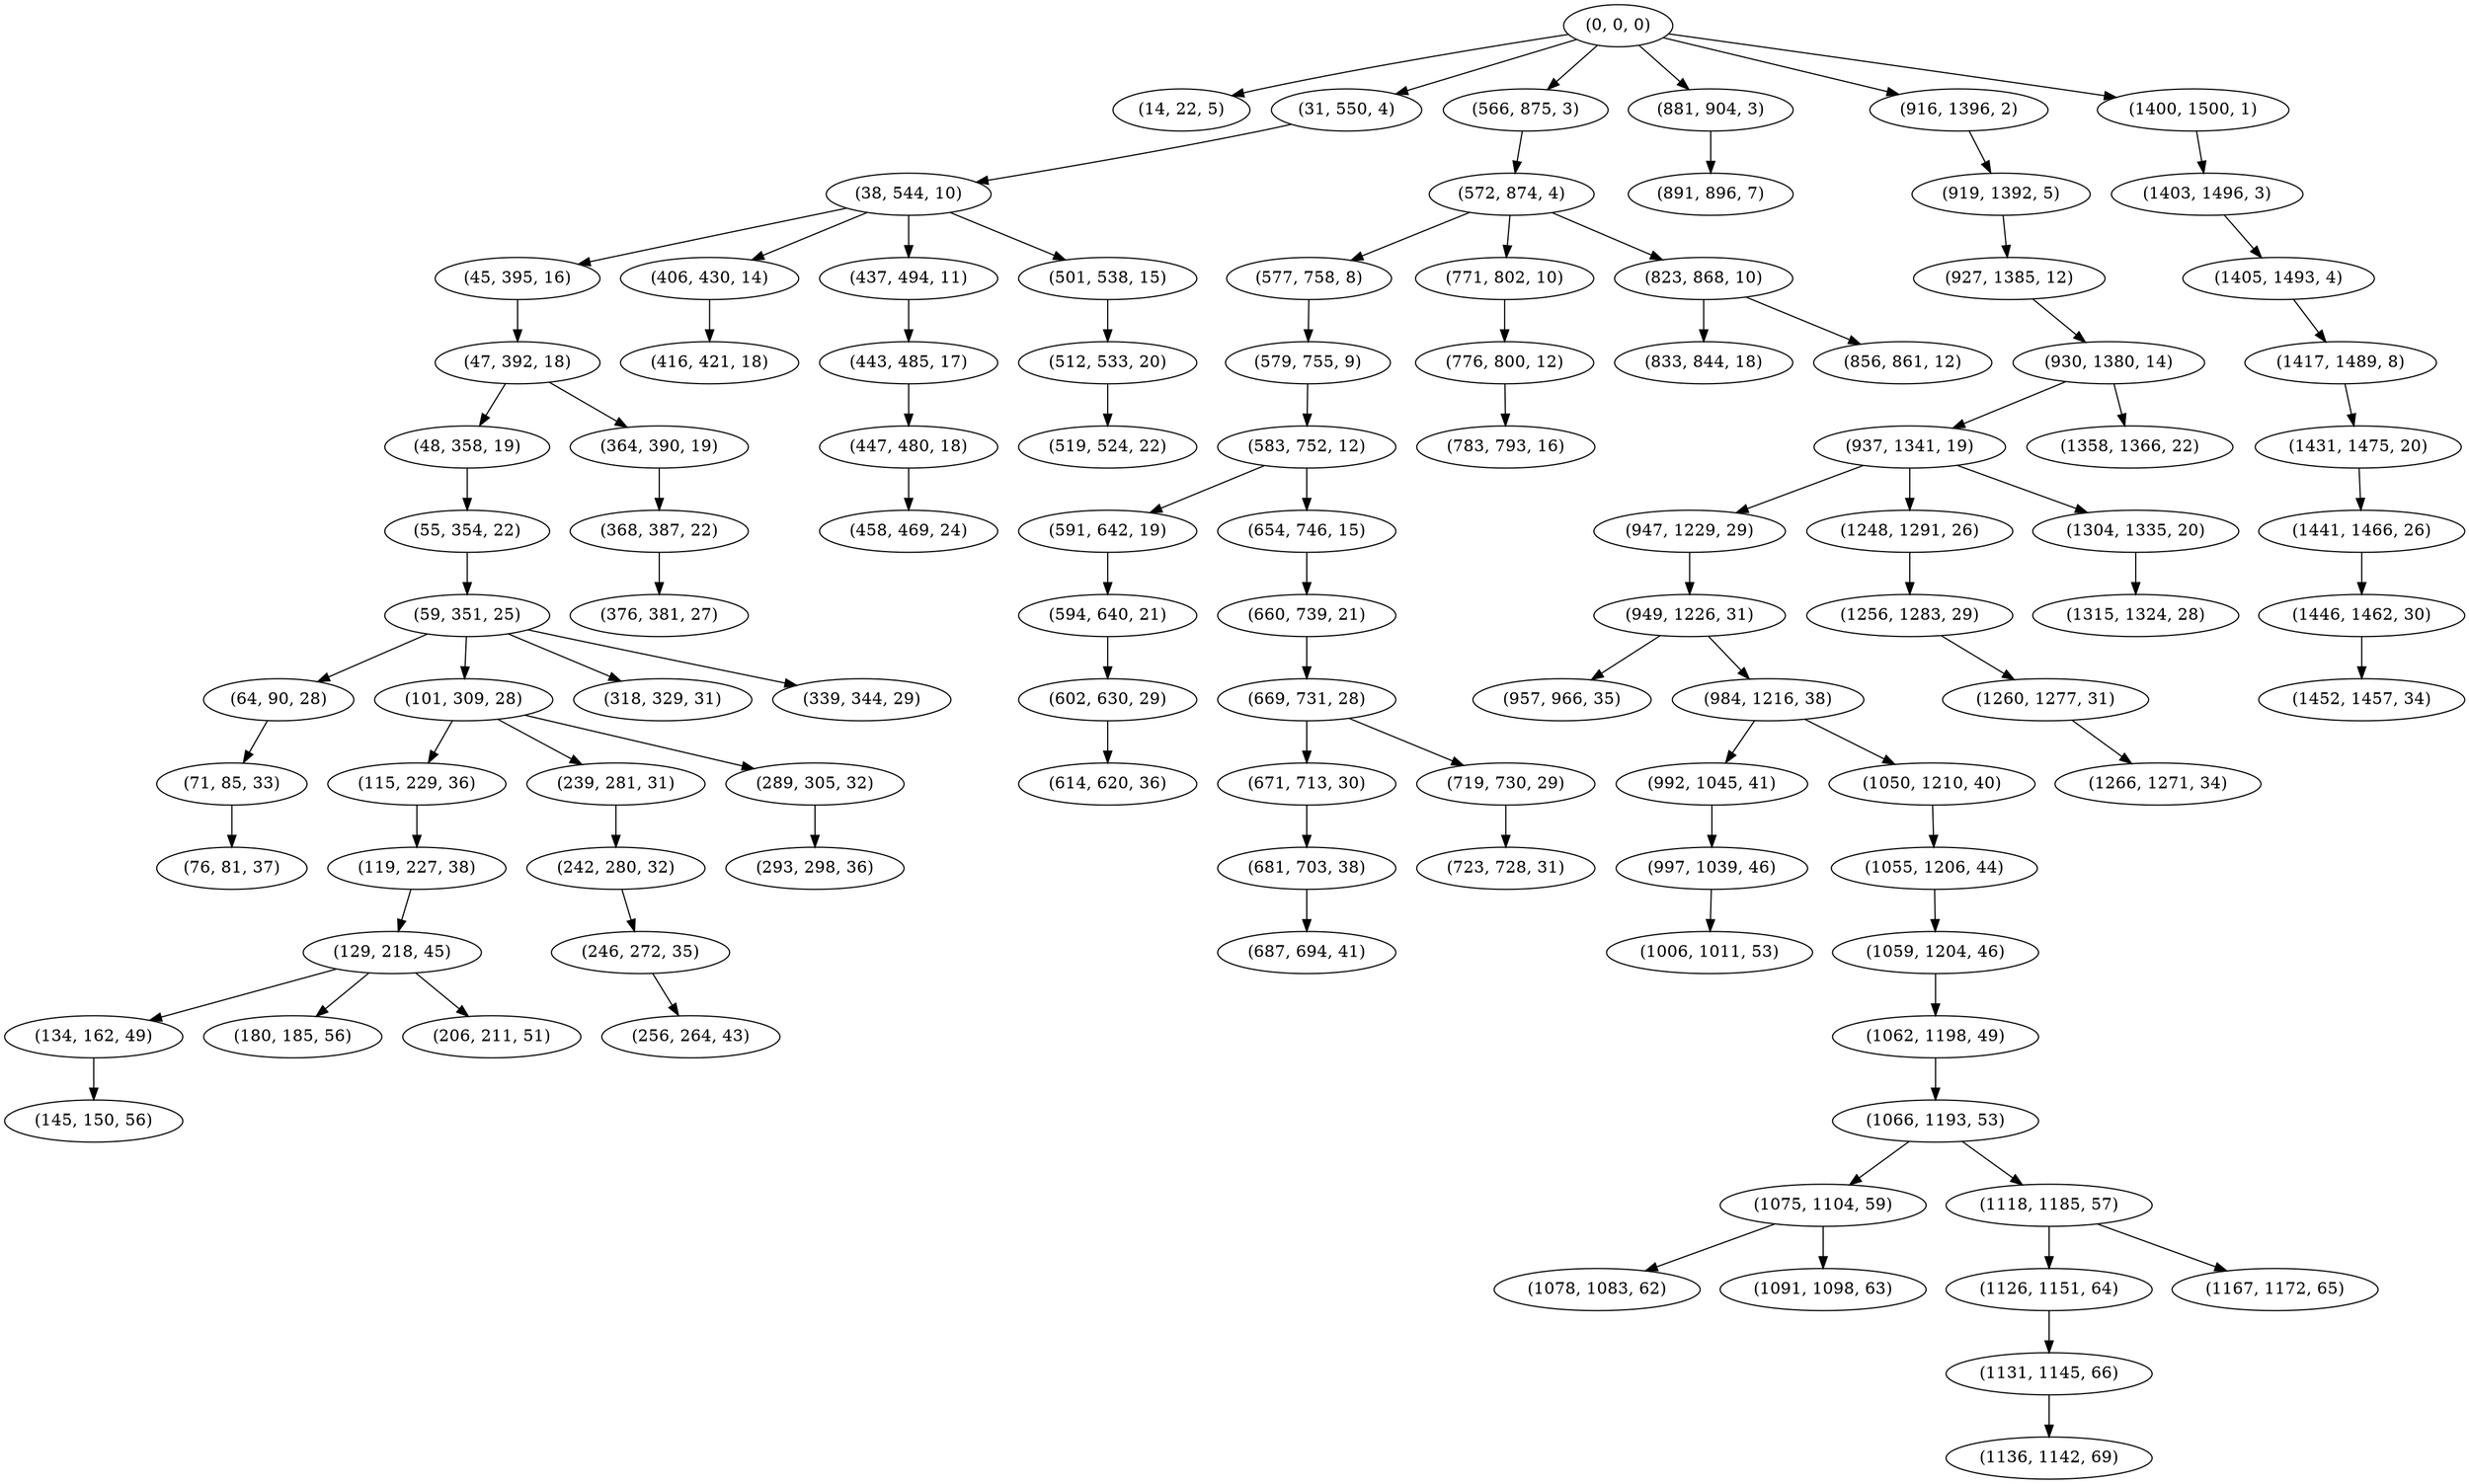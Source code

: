 digraph tree {
    "(0, 0, 0)";
    "(14, 22, 5)";
    "(31, 550, 4)";
    "(38, 544, 10)";
    "(45, 395, 16)";
    "(47, 392, 18)";
    "(48, 358, 19)";
    "(55, 354, 22)";
    "(59, 351, 25)";
    "(64, 90, 28)";
    "(71, 85, 33)";
    "(76, 81, 37)";
    "(101, 309, 28)";
    "(115, 229, 36)";
    "(119, 227, 38)";
    "(129, 218, 45)";
    "(134, 162, 49)";
    "(145, 150, 56)";
    "(180, 185, 56)";
    "(206, 211, 51)";
    "(239, 281, 31)";
    "(242, 280, 32)";
    "(246, 272, 35)";
    "(256, 264, 43)";
    "(289, 305, 32)";
    "(293, 298, 36)";
    "(318, 329, 31)";
    "(339, 344, 29)";
    "(364, 390, 19)";
    "(368, 387, 22)";
    "(376, 381, 27)";
    "(406, 430, 14)";
    "(416, 421, 18)";
    "(437, 494, 11)";
    "(443, 485, 17)";
    "(447, 480, 18)";
    "(458, 469, 24)";
    "(501, 538, 15)";
    "(512, 533, 20)";
    "(519, 524, 22)";
    "(566, 875, 3)";
    "(572, 874, 4)";
    "(577, 758, 8)";
    "(579, 755, 9)";
    "(583, 752, 12)";
    "(591, 642, 19)";
    "(594, 640, 21)";
    "(602, 630, 29)";
    "(614, 620, 36)";
    "(654, 746, 15)";
    "(660, 739, 21)";
    "(669, 731, 28)";
    "(671, 713, 30)";
    "(681, 703, 38)";
    "(687, 694, 41)";
    "(719, 730, 29)";
    "(723, 728, 31)";
    "(771, 802, 10)";
    "(776, 800, 12)";
    "(783, 793, 16)";
    "(823, 868, 10)";
    "(833, 844, 18)";
    "(856, 861, 12)";
    "(881, 904, 3)";
    "(891, 896, 7)";
    "(916, 1396, 2)";
    "(919, 1392, 5)";
    "(927, 1385, 12)";
    "(930, 1380, 14)";
    "(937, 1341, 19)";
    "(947, 1229, 29)";
    "(949, 1226, 31)";
    "(957, 966, 35)";
    "(984, 1216, 38)";
    "(992, 1045, 41)";
    "(997, 1039, 46)";
    "(1006, 1011, 53)";
    "(1050, 1210, 40)";
    "(1055, 1206, 44)";
    "(1059, 1204, 46)";
    "(1062, 1198, 49)";
    "(1066, 1193, 53)";
    "(1075, 1104, 59)";
    "(1078, 1083, 62)";
    "(1091, 1098, 63)";
    "(1118, 1185, 57)";
    "(1126, 1151, 64)";
    "(1131, 1145, 66)";
    "(1136, 1142, 69)";
    "(1167, 1172, 65)";
    "(1248, 1291, 26)";
    "(1256, 1283, 29)";
    "(1260, 1277, 31)";
    "(1266, 1271, 34)";
    "(1304, 1335, 20)";
    "(1315, 1324, 28)";
    "(1358, 1366, 22)";
    "(1400, 1500, 1)";
    "(1403, 1496, 3)";
    "(1405, 1493, 4)";
    "(1417, 1489, 8)";
    "(1431, 1475, 20)";
    "(1441, 1466, 26)";
    "(1446, 1462, 30)";
    "(1452, 1457, 34)";
    "(0, 0, 0)" -> "(14, 22, 5)";
    "(0, 0, 0)" -> "(31, 550, 4)";
    "(0, 0, 0)" -> "(566, 875, 3)";
    "(0, 0, 0)" -> "(881, 904, 3)";
    "(0, 0, 0)" -> "(916, 1396, 2)";
    "(0, 0, 0)" -> "(1400, 1500, 1)";
    "(31, 550, 4)" -> "(38, 544, 10)";
    "(38, 544, 10)" -> "(45, 395, 16)";
    "(38, 544, 10)" -> "(406, 430, 14)";
    "(38, 544, 10)" -> "(437, 494, 11)";
    "(38, 544, 10)" -> "(501, 538, 15)";
    "(45, 395, 16)" -> "(47, 392, 18)";
    "(47, 392, 18)" -> "(48, 358, 19)";
    "(47, 392, 18)" -> "(364, 390, 19)";
    "(48, 358, 19)" -> "(55, 354, 22)";
    "(55, 354, 22)" -> "(59, 351, 25)";
    "(59, 351, 25)" -> "(64, 90, 28)";
    "(59, 351, 25)" -> "(101, 309, 28)";
    "(59, 351, 25)" -> "(318, 329, 31)";
    "(59, 351, 25)" -> "(339, 344, 29)";
    "(64, 90, 28)" -> "(71, 85, 33)";
    "(71, 85, 33)" -> "(76, 81, 37)";
    "(101, 309, 28)" -> "(115, 229, 36)";
    "(101, 309, 28)" -> "(239, 281, 31)";
    "(101, 309, 28)" -> "(289, 305, 32)";
    "(115, 229, 36)" -> "(119, 227, 38)";
    "(119, 227, 38)" -> "(129, 218, 45)";
    "(129, 218, 45)" -> "(134, 162, 49)";
    "(129, 218, 45)" -> "(180, 185, 56)";
    "(129, 218, 45)" -> "(206, 211, 51)";
    "(134, 162, 49)" -> "(145, 150, 56)";
    "(239, 281, 31)" -> "(242, 280, 32)";
    "(242, 280, 32)" -> "(246, 272, 35)";
    "(246, 272, 35)" -> "(256, 264, 43)";
    "(289, 305, 32)" -> "(293, 298, 36)";
    "(364, 390, 19)" -> "(368, 387, 22)";
    "(368, 387, 22)" -> "(376, 381, 27)";
    "(406, 430, 14)" -> "(416, 421, 18)";
    "(437, 494, 11)" -> "(443, 485, 17)";
    "(443, 485, 17)" -> "(447, 480, 18)";
    "(447, 480, 18)" -> "(458, 469, 24)";
    "(501, 538, 15)" -> "(512, 533, 20)";
    "(512, 533, 20)" -> "(519, 524, 22)";
    "(566, 875, 3)" -> "(572, 874, 4)";
    "(572, 874, 4)" -> "(577, 758, 8)";
    "(572, 874, 4)" -> "(771, 802, 10)";
    "(572, 874, 4)" -> "(823, 868, 10)";
    "(577, 758, 8)" -> "(579, 755, 9)";
    "(579, 755, 9)" -> "(583, 752, 12)";
    "(583, 752, 12)" -> "(591, 642, 19)";
    "(583, 752, 12)" -> "(654, 746, 15)";
    "(591, 642, 19)" -> "(594, 640, 21)";
    "(594, 640, 21)" -> "(602, 630, 29)";
    "(602, 630, 29)" -> "(614, 620, 36)";
    "(654, 746, 15)" -> "(660, 739, 21)";
    "(660, 739, 21)" -> "(669, 731, 28)";
    "(669, 731, 28)" -> "(671, 713, 30)";
    "(669, 731, 28)" -> "(719, 730, 29)";
    "(671, 713, 30)" -> "(681, 703, 38)";
    "(681, 703, 38)" -> "(687, 694, 41)";
    "(719, 730, 29)" -> "(723, 728, 31)";
    "(771, 802, 10)" -> "(776, 800, 12)";
    "(776, 800, 12)" -> "(783, 793, 16)";
    "(823, 868, 10)" -> "(833, 844, 18)";
    "(823, 868, 10)" -> "(856, 861, 12)";
    "(881, 904, 3)" -> "(891, 896, 7)";
    "(916, 1396, 2)" -> "(919, 1392, 5)";
    "(919, 1392, 5)" -> "(927, 1385, 12)";
    "(927, 1385, 12)" -> "(930, 1380, 14)";
    "(930, 1380, 14)" -> "(937, 1341, 19)";
    "(930, 1380, 14)" -> "(1358, 1366, 22)";
    "(937, 1341, 19)" -> "(947, 1229, 29)";
    "(937, 1341, 19)" -> "(1248, 1291, 26)";
    "(937, 1341, 19)" -> "(1304, 1335, 20)";
    "(947, 1229, 29)" -> "(949, 1226, 31)";
    "(949, 1226, 31)" -> "(957, 966, 35)";
    "(949, 1226, 31)" -> "(984, 1216, 38)";
    "(984, 1216, 38)" -> "(992, 1045, 41)";
    "(984, 1216, 38)" -> "(1050, 1210, 40)";
    "(992, 1045, 41)" -> "(997, 1039, 46)";
    "(997, 1039, 46)" -> "(1006, 1011, 53)";
    "(1050, 1210, 40)" -> "(1055, 1206, 44)";
    "(1055, 1206, 44)" -> "(1059, 1204, 46)";
    "(1059, 1204, 46)" -> "(1062, 1198, 49)";
    "(1062, 1198, 49)" -> "(1066, 1193, 53)";
    "(1066, 1193, 53)" -> "(1075, 1104, 59)";
    "(1066, 1193, 53)" -> "(1118, 1185, 57)";
    "(1075, 1104, 59)" -> "(1078, 1083, 62)";
    "(1075, 1104, 59)" -> "(1091, 1098, 63)";
    "(1118, 1185, 57)" -> "(1126, 1151, 64)";
    "(1118, 1185, 57)" -> "(1167, 1172, 65)";
    "(1126, 1151, 64)" -> "(1131, 1145, 66)";
    "(1131, 1145, 66)" -> "(1136, 1142, 69)";
    "(1248, 1291, 26)" -> "(1256, 1283, 29)";
    "(1256, 1283, 29)" -> "(1260, 1277, 31)";
    "(1260, 1277, 31)" -> "(1266, 1271, 34)";
    "(1304, 1335, 20)" -> "(1315, 1324, 28)";
    "(1400, 1500, 1)" -> "(1403, 1496, 3)";
    "(1403, 1496, 3)" -> "(1405, 1493, 4)";
    "(1405, 1493, 4)" -> "(1417, 1489, 8)";
    "(1417, 1489, 8)" -> "(1431, 1475, 20)";
    "(1431, 1475, 20)" -> "(1441, 1466, 26)";
    "(1441, 1466, 26)" -> "(1446, 1462, 30)";
    "(1446, 1462, 30)" -> "(1452, 1457, 34)";
}
